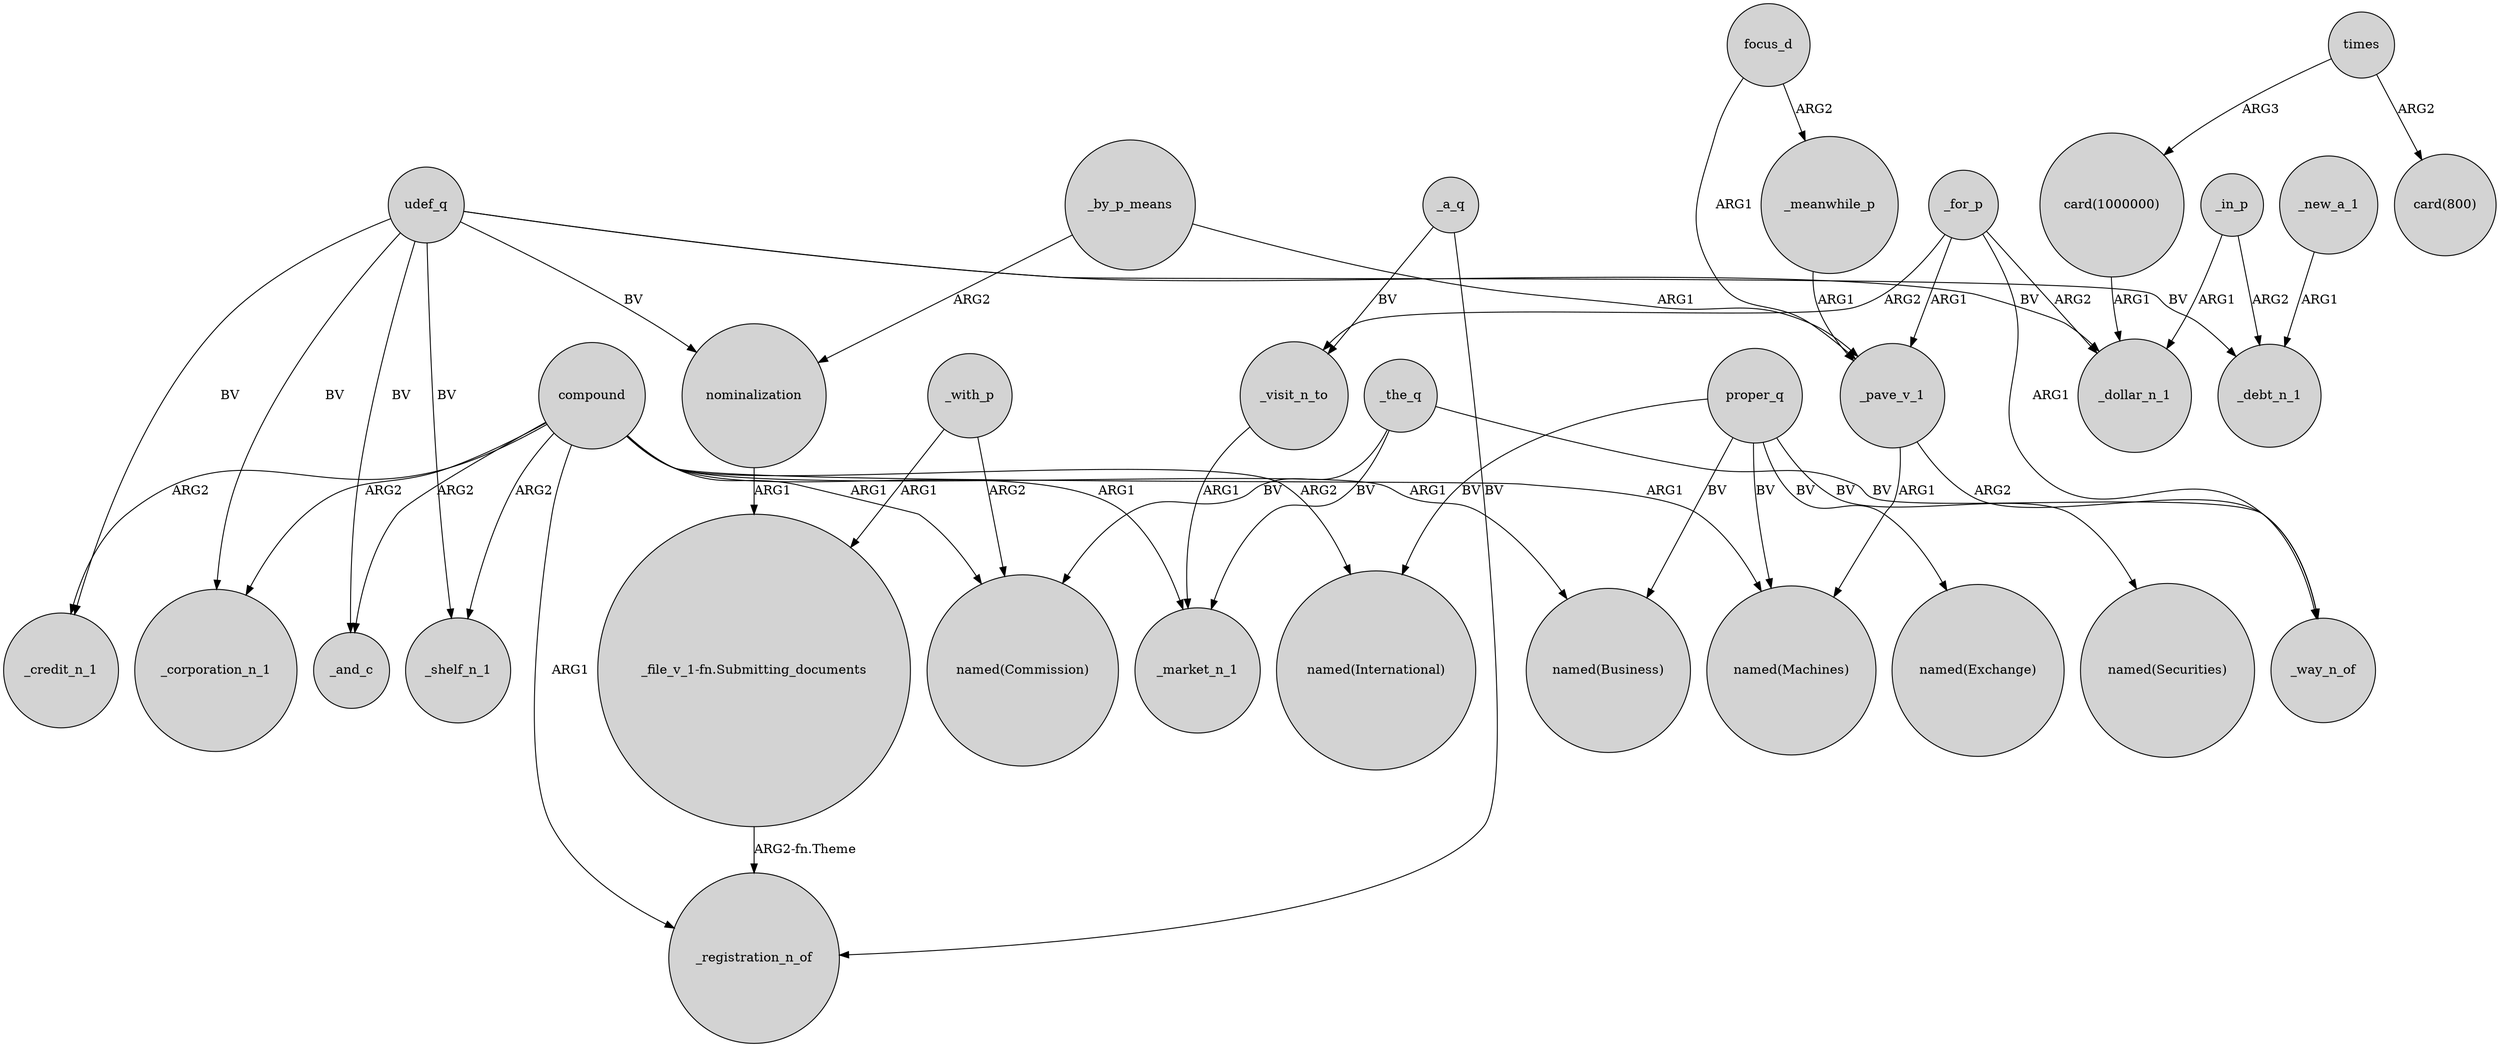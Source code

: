 digraph {
	node [shape=circle style=filled]
	"card(1000000)" -> _dollar_n_1 [label=ARG1]
	_pave_v_1 -> _way_n_of [label=ARG2]
	_by_p_means -> nominalization [label=ARG2]
	_the_q -> "named(Commission)" [label=BV]
	compound -> "named(Commission)" [label=ARG1]
	compound -> _shelf_n_1 [label=ARG2]
	nominalization -> "_file_v_1-fn.Submitting_documents" [label=ARG1]
	udef_q -> _credit_n_1 [label=BV]
	_for_p -> _dollar_n_1 [label=ARG2]
	proper_q -> "named(Business)" [label=BV]
	udef_q -> _debt_n_1 [label=BV]
	compound -> _credit_n_1 [label=ARG2]
	_by_p_means -> _pave_v_1 [label=ARG1]
	udef_q -> _shelf_n_1 [label=BV]
	_the_q -> _way_n_of [label=BV]
	compound -> _corporation_n_1 [label=ARG2]
	_meanwhile_p -> _pave_v_1 [label=ARG1]
	compound -> "named(Machines)" [label=ARG1]
	compound -> _registration_n_of [label=ARG1]
	_a_q -> _visit_n_to [label=BV]
	_visit_n_to -> _market_n_1 [label=ARG1]
	_a_q -> _registration_n_of [label=BV]
	proper_q -> "named(Exchange)" [label=BV]
	_with_p -> "_file_v_1-fn.Submitting_documents" [label=ARG1]
	_with_p -> "named(Commission)" [label=ARG2]
	udef_q -> _corporation_n_1 [label=BV]
	compound -> _and_c [label=ARG2]
	_new_a_1 -> _debt_n_1 [label=ARG1]
	focus_d -> _pave_v_1 [label=ARG1]
	focus_d -> _meanwhile_p [label=ARG2]
	_for_p -> _pave_v_1 [label=ARG1]
	_for_p -> _way_n_of [label=ARG1]
	times -> "card(1000000)" [label=ARG3]
	times -> "card(800)" [label=ARG2]
	"_file_v_1-fn.Submitting_documents" -> _registration_n_of [label="ARG2-fn.Theme"]
	compound -> "named(International)" [label=ARG2]
	compound -> "named(Business)" [label=ARG1]
	udef_q -> nominalization [label=BV]
	proper_q -> "named(Securities)" [label=BV]
	_pave_v_1 -> "named(Machines)" [label=ARG1]
	_in_p -> _dollar_n_1 [label=ARG1]
	_for_p -> _visit_n_to [label=ARG2]
	compound -> _market_n_1 [label=ARG1]
	_in_p -> _debt_n_1 [label=ARG2]
	_the_q -> _market_n_1 [label=BV]
	udef_q -> _and_c [label=BV]
	proper_q -> "named(Machines)" [label=BV]
	udef_q -> _dollar_n_1 [label=BV]
	proper_q -> "named(International)" [label=BV]
}
